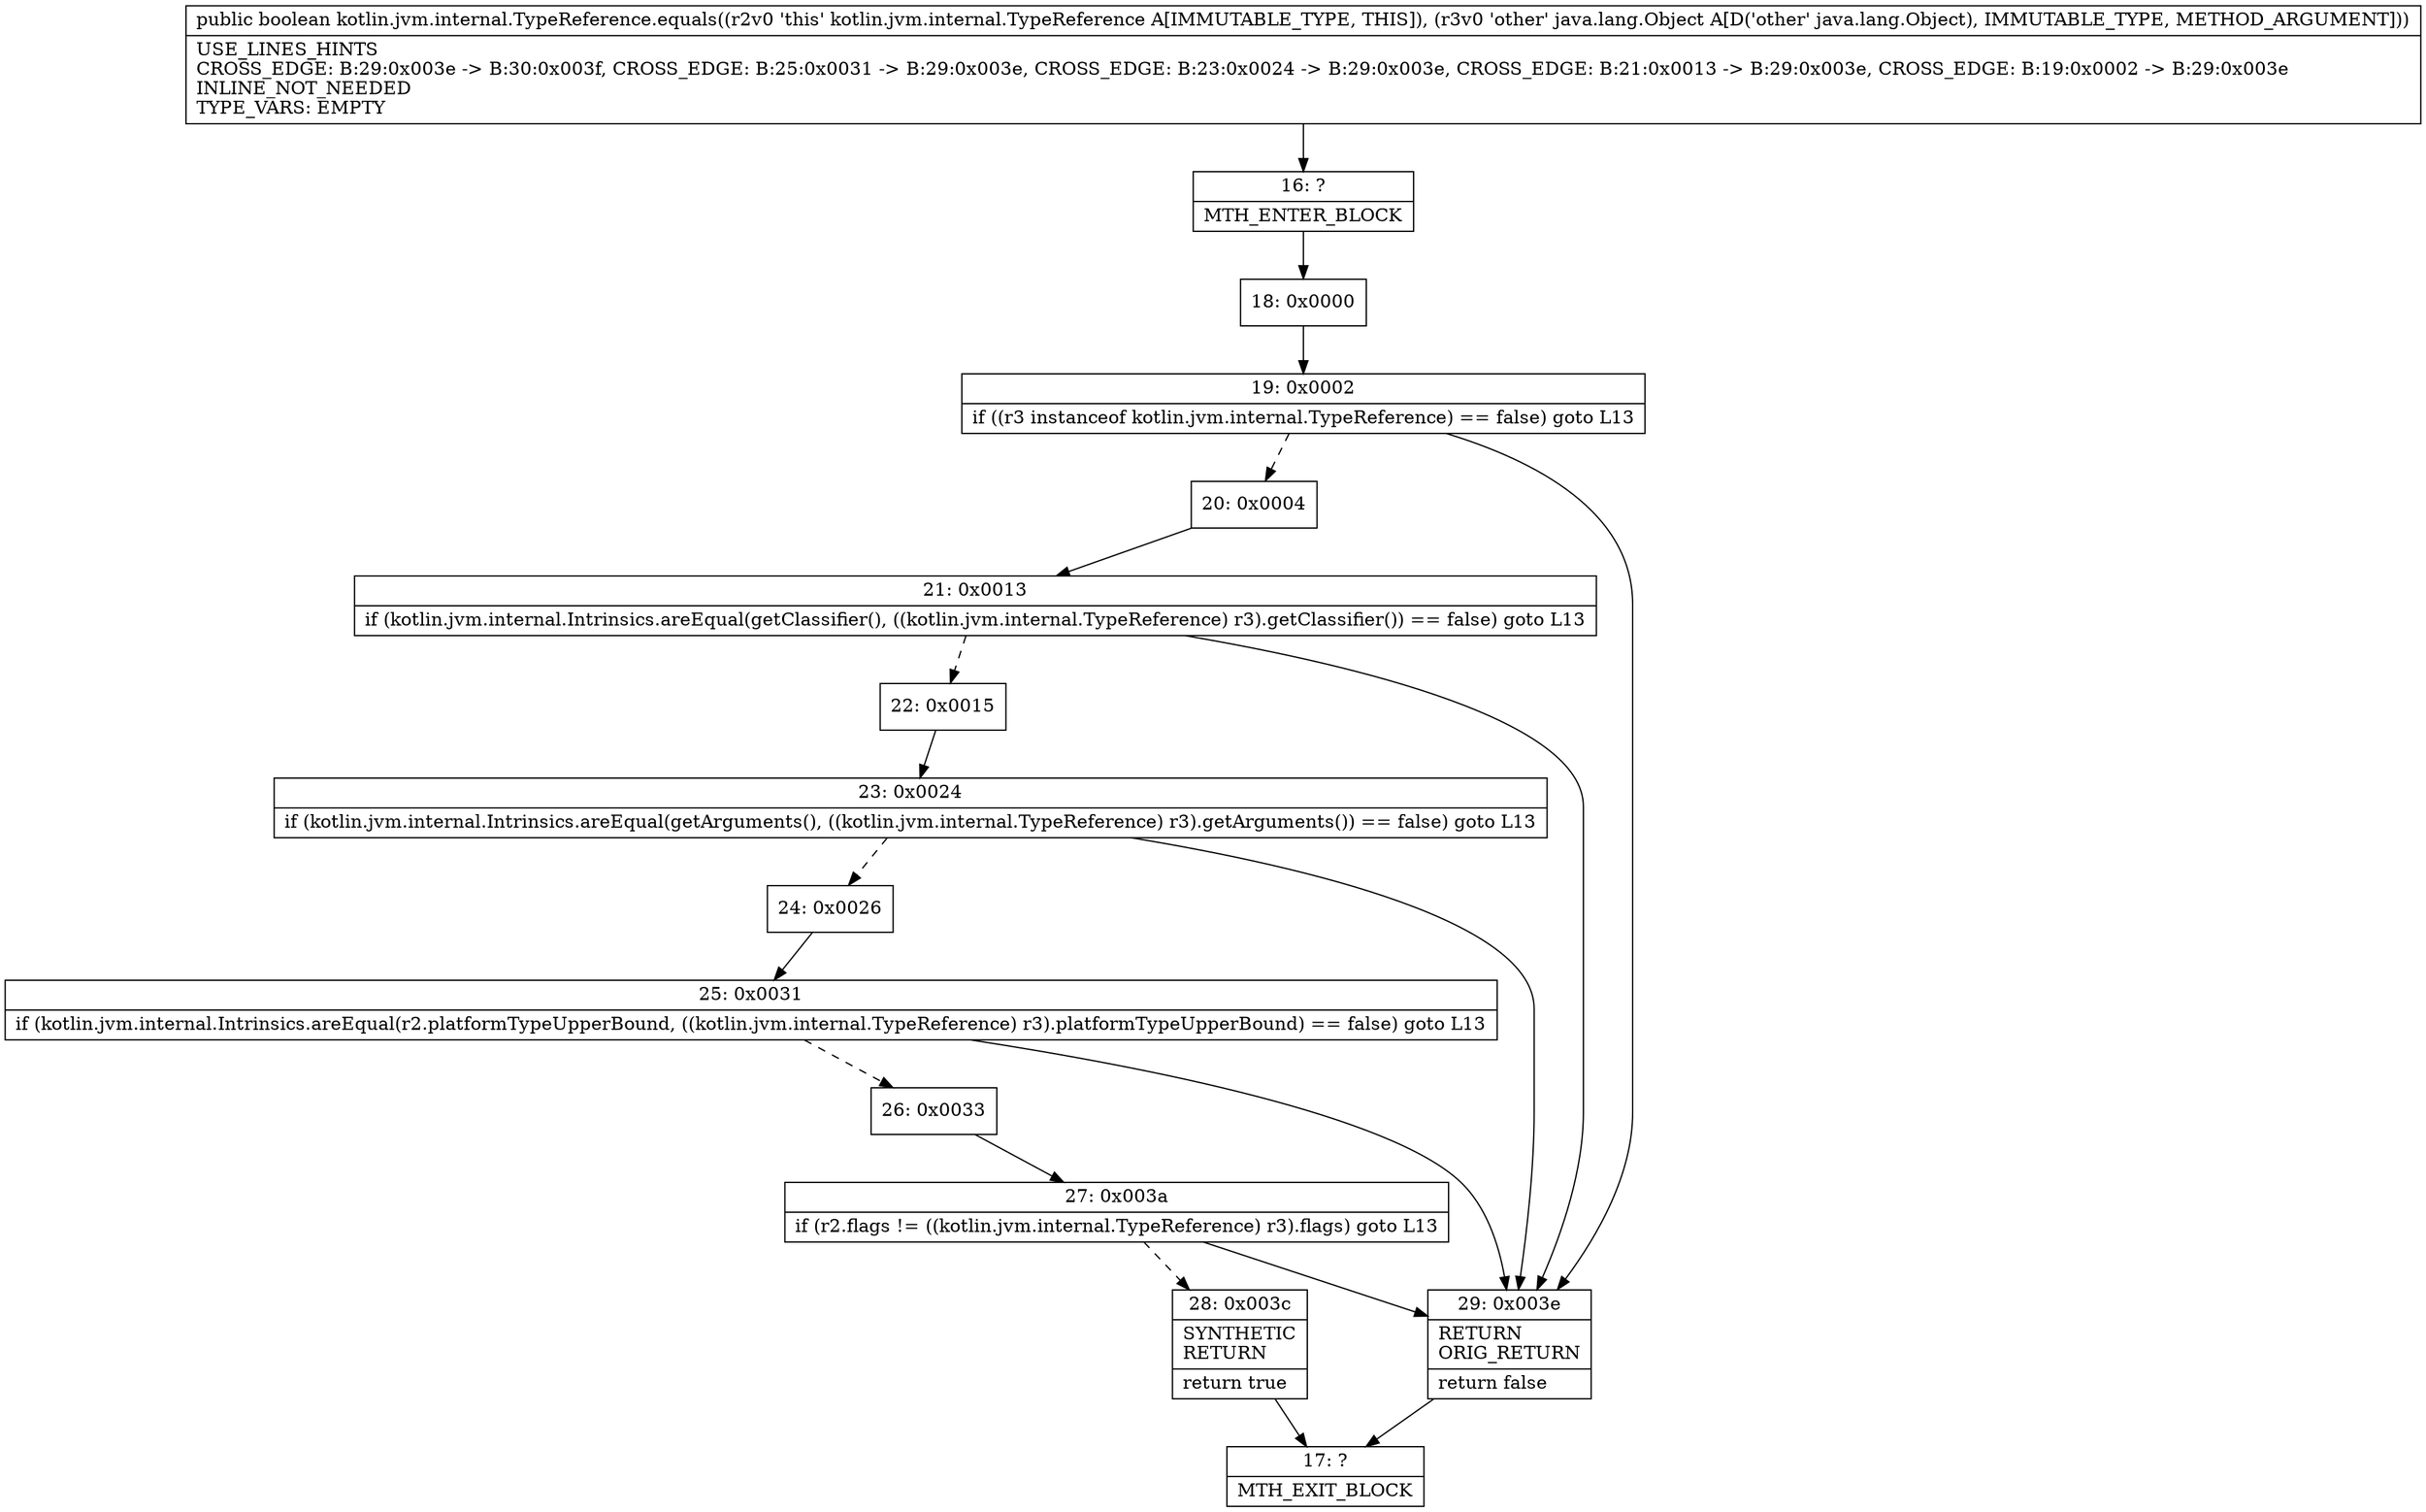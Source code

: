 digraph "CFG forkotlin.jvm.internal.TypeReference.equals(Ljava\/lang\/Object;)Z" {
Node_16 [shape=record,label="{16\:\ ?|MTH_ENTER_BLOCK\l}"];
Node_18 [shape=record,label="{18\:\ 0x0000}"];
Node_19 [shape=record,label="{19\:\ 0x0002|if ((r3 instanceof kotlin.jvm.internal.TypeReference) == false) goto L13\l}"];
Node_20 [shape=record,label="{20\:\ 0x0004}"];
Node_21 [shape=record,label="{21\:\ 0x0013|if (kotlin.jvm.internal.Intrinsics.areEqual(getClassifier(), ((kotlin.jvm.internal.TypeReference) r3).getClassifier()) == false) goto L13\l}"];
Node_22 [shape=record,label="{22\:\ 0x0015}"];
Node_23 [shape=record,label="{23\:\ 0x0024|if (kotlin.jvm.internal.Intrinsics.areEqual(getArguments(), ((kotlin.jvm.internal.TypeReference) r3).getArguments()) == false) goto L13\l}"];
Node_24 [shape=record,label="{24\:\ 0x0026}"];
Node_25 [shape=record,label="{25\:\ 0x0031|if (kotlin.jvm.internal.Intrinsics.areEqual(r2.platformTypeUpperBound, ((kotlin.jvm.internal.TypeReference) r3).platformTypeUpperBound) == false) goto L13\l}"];
Node_26 [shape=record,label="{26\:\ 0x0033}"];
Node_27 [shape=record,label="{27\:\ 0x003a|if (r2.flags != ((kotlin.jvm.internal.TypeReference) r3).flags) goto L13\l}"];
Node_28 [shape=record,label="{28\:\ 0x003c|SYNTHETIC\lRETURN\l|return true\l}"];
Node_17 [shape=record,label="{17\:\ ?|MTH_EXIT_BLOCK\l}"];
Node_29 [shape=record,label="{29\:\ 0x003e|RETURN\lORIG_RETURN\l|return false\l}"];
MethodNode[shape=record,label="{public boolean kotlin.jvm.internal.TypeReference.equals((r2v0 'this' kotlin.jvm.internal.TypeReference A[IMMUTABLE_TYPE, THIS]), (r3v0 'other' java.lang.Object A[D('other' java.lang.Object), IMMUTABLE_TYPE, METHOD_ARGUMENT]))  | USE_LINES_HINTS\lCROSS_EDGE: B:29:0x003e \-\> B:30:0x003f, CROSS_EDGE: B:25:0x0031 \-\> B:29:0x003e, CROSS_EDGE: B:23:0x0024 \-\> B:29:0x003e, CROSS_EDGE: B:21:0x0013 \-\> B:29:0x003e, CROSS_EDGE: B:19:0x0002 \-\> B:29:0x003e\lINLINE_NOT_NEEDED\lTYPE_VARS: EMPTY\l}"];
MethodNode -> Node_16;Node_16 -> Node_18;
Node_18 -> Node_19;
Node_19 -> Node_20[style=dashed];
Node_19 -> Node_29;
Node_20 -> Node_21;
Node_21 -> Node_22[style=dashed];
Node_21 -> Node_29;
Node_22 -> Node_23;
Node_23 -> Node_24[style=dashed];
Node_23 -> Node_29;
Node_24 -> Node_25;
Node_25 -> Node_26[style=dashed];
Node_25 -> Node_29;
Node_26 -> Node_27;
Node_27 -> Node_28[style=dashed];
Node_27 -> Node_29;
Node_28 -> Node_17;
Node_29 -> Node_17;
}

